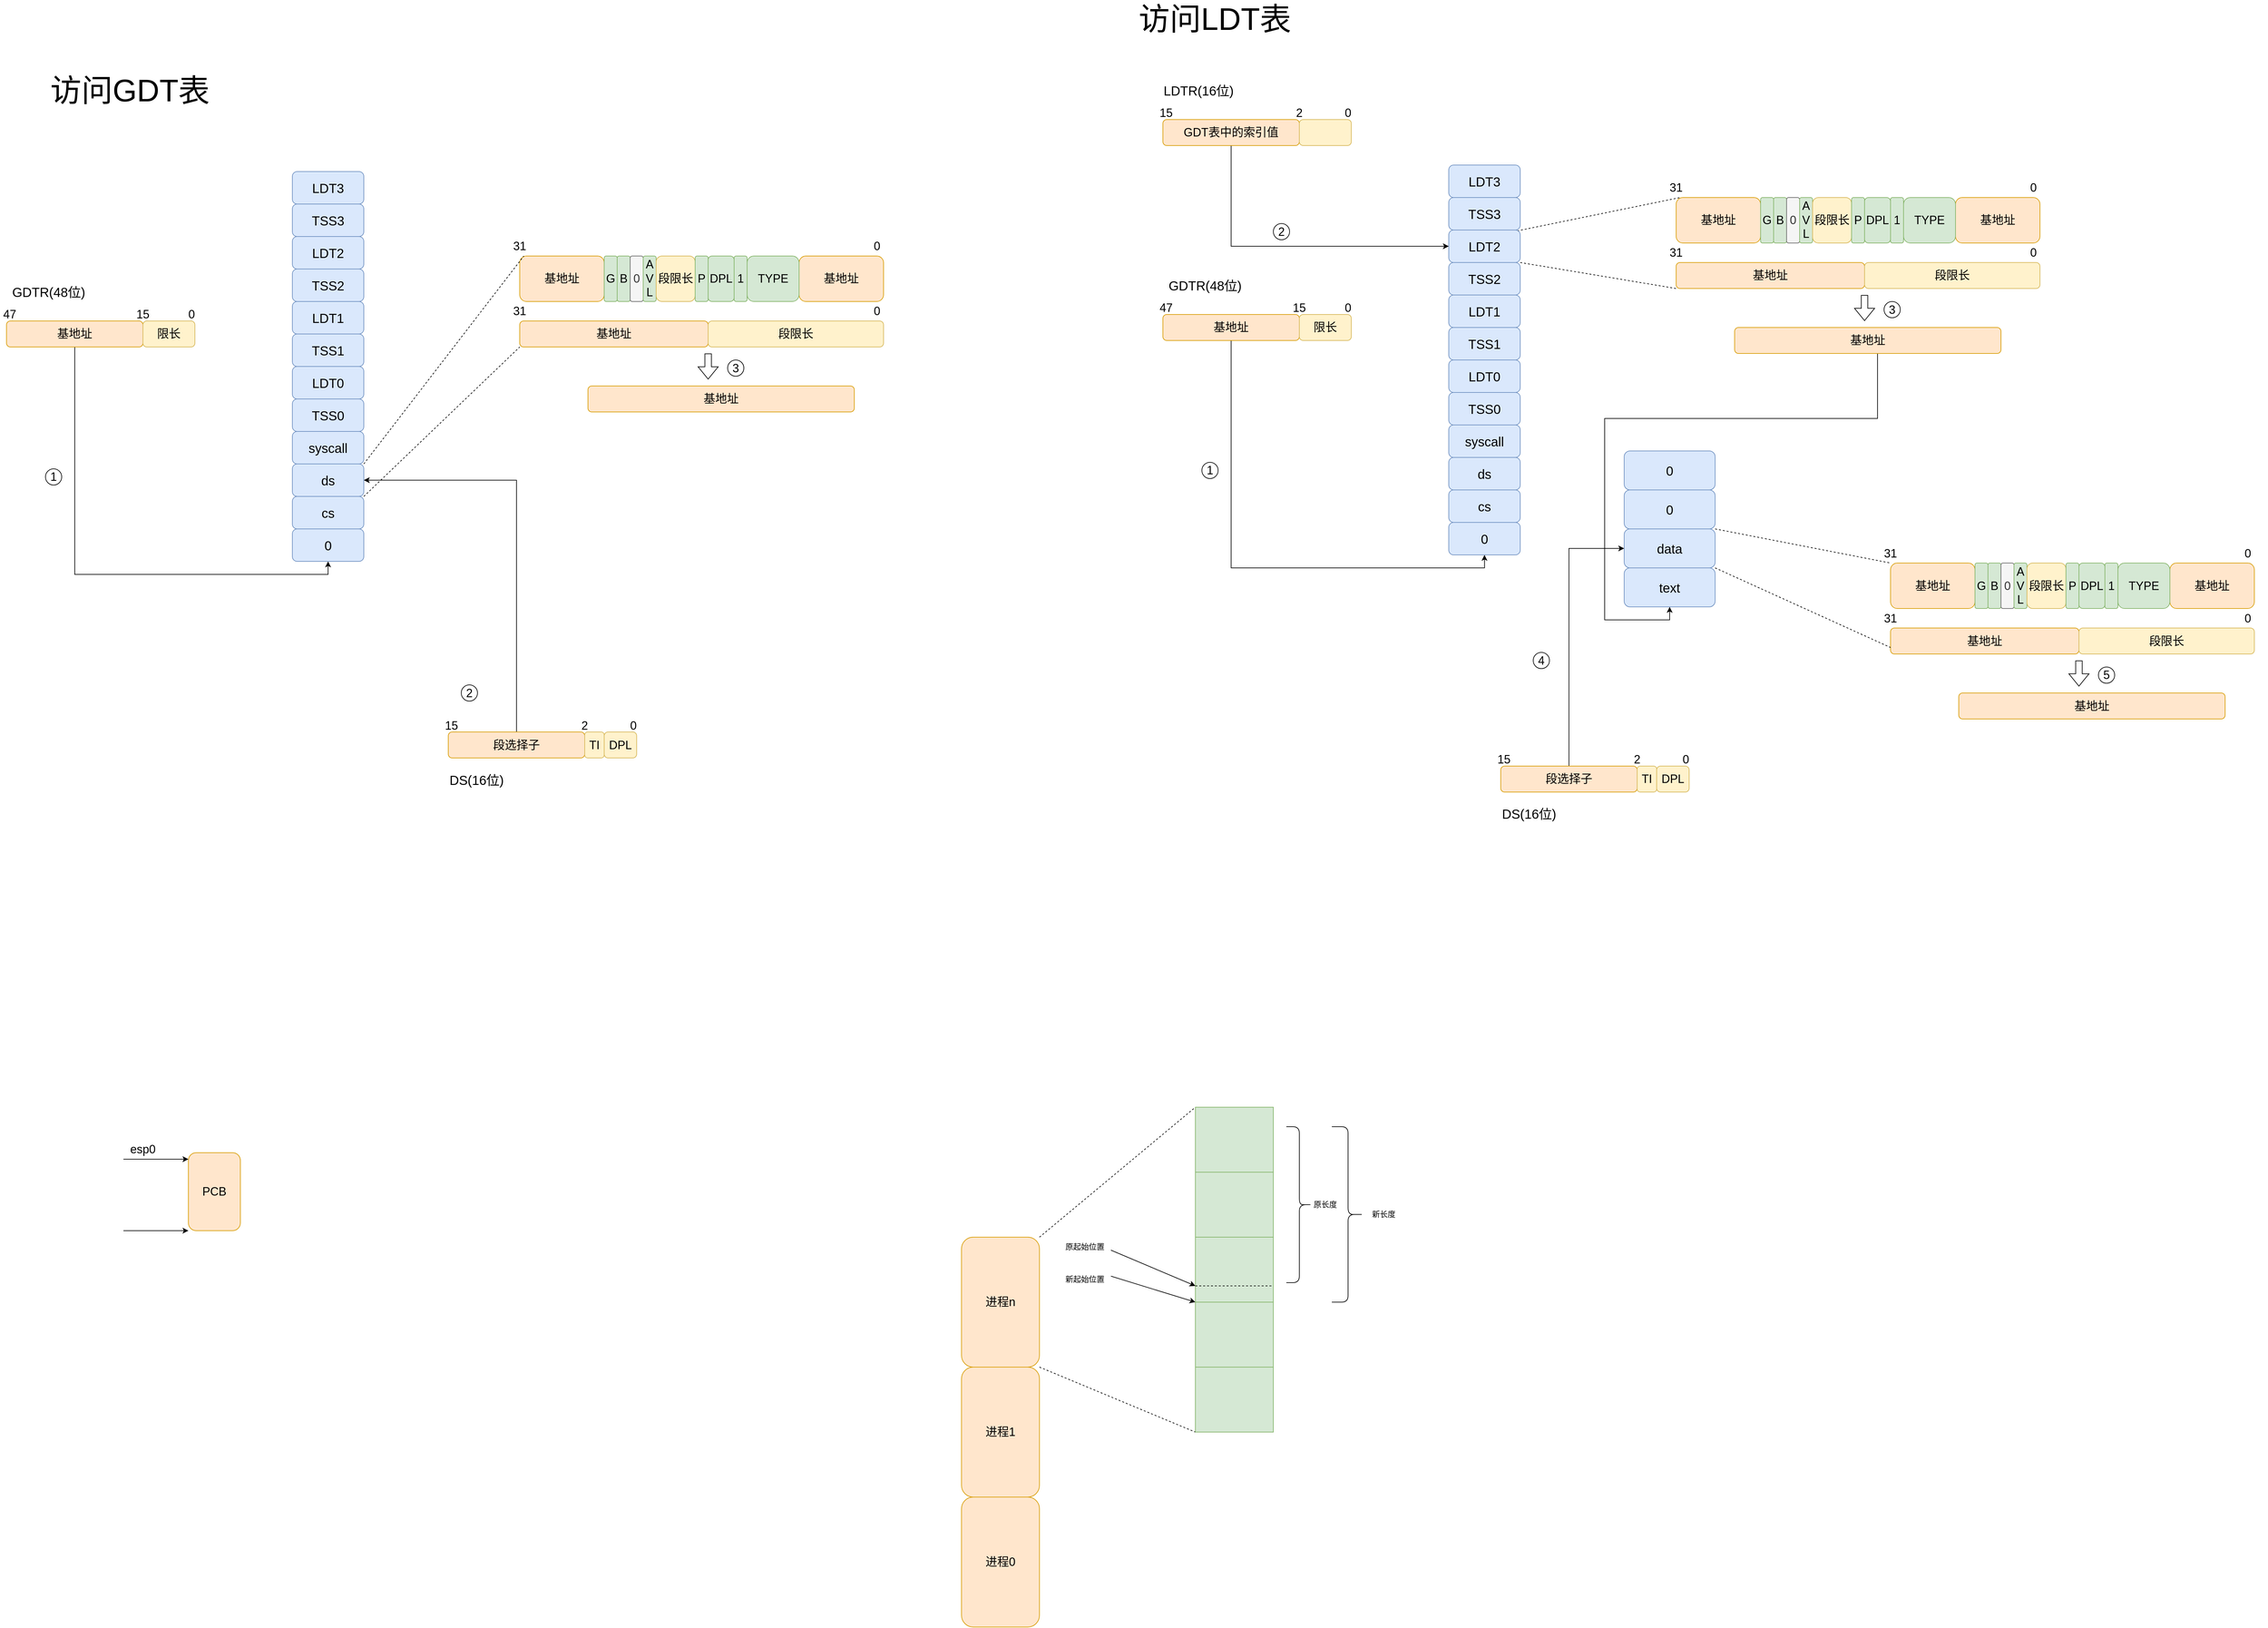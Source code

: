 <mxfile version="20.8.16" type="device"><diagram name="第 1 页" id="tHcovM4jO5tYRY0i3vo-"><mxGraphModel dx="4471" dy="2416" grid="1" gridSize="10" guides="1" tooltips="1" connect="1" arrows="1" fold="1" page="1" pageScale="1" pageWidth="827" pageHeight="1169" math="0" shadow="0"><root><mxCell id="0"/><mxCell id="1" parent="0"/><mxCell id="695t20eowLM4Fb_0-0ul-10" value="LDT1" style="rounded=1;whiteSpace=wrap;html=1;fontSize=20;fillColor=#dae8fc;strokeColor=#6c8ebf;" parent="1" vertex="1"><mxGeometry x="220" y="-70" width="110" height="50" as="geometry"/></mxCell><mxCell id="695t20eowLM4Fb_0-0ul-25" style="edgeStyle=orthogonalEdgeStyle;rounded=0;orthogonalLoop=1;jettySize=auto;html=1;exitX=0.5;exitY=1;exitDx=0;exitDy=0;entryX=0.5;entryY=1;entryDx=0;entryDy=0;fontSize=18;" parent="1" source="695t20eowLM4Fb_0-0ul-11" target="695t20eowLM4Fb_0-0ul-18" edge="1"><mxGeometry relative="1" as="geometry"/></mxCell><mxCell id="695t20eowLM4Fb_0-0ul-11" value="&lt;font style=&quot;font-size: 18px;&quot;&gt;基地址&lt;/font&gt;" style="rounded=1;whiteSpace=wrap;html=1;fillColor=#ffe6cc;strokeColor=#d79b00;" parent="1" vertex="1"><mxGeometry x="-220" y="-40" width="210" height="40" as="geometry"/></mxCell><mxCell id="695t20eowLM4Fb_0-0ul-12" value="TSS1" style="rounded=1;whiteSpace=wrap;html=1;fillColor=#dae8fc;strokeColor=#6c8ebf;fontSize=20;" parent="1" vertex="1"><mxGeometry x="220" y="-20" width="110" height="50" as="geometry"/></mxCell><mxCell id="695t20eowLM4Fb_0-0ul-13" value="LDT0" style="rounded=1;whiteSpace=wrap;html=1;fontSize=20;fillColor=#dae8fc;strokeColor=#6c8ebf;" parent="1" vertex="1"><mxGeometry x="220" y="30" width="110" height="50" as="geometry"/></mxCell><mxCell id="695t20eowLM4Fb_0-0ul-14" value="TSS0" style="rounded=1;whiteSpace=wrap;html=1;fillColor=#dae8fc;strokeColor=#6c8ebf;fontSize=20;" parent="1" vertex="1"><mxGeometry x="220" y="80" width="110" height="50" as="geometry"/></mxCell><mxCell id="695t20eowLM4Fb_0-0ul-15" value="syscall" style="rounded=1;whiteSpace=wrap;html=1;fontSize=20;fillColor=#dae8fc;strokeColor=#6c8ebf;" parent="1" vertex="1"><mxGeometry x="220" y="130" width="110" height="50" as="geometry"/></mxCell><mxCell id="695t20eowLM4Fb_0-0ul-16" value="ds" style="rounded=1;whiteSpace=wrap;html=1;fillColor=#dae8fc;strokeColor=#6c8ebf;fontSize=20;" parent="1" vertex="1"><mxGeometry x="220" y="180" width="110" height="50" as="geometry"/></mxCell><mxCell id="695t20eowLM4Fb_0-0ul-17" value="cs" style="rounded=1;whiteSpace=wrap;html=1;fontSize=20;fillColor=#dae8fc;strokeColor=#6c8ebf;" parent="1" vertex="1"><mxGeometry x="220" y="230" width="110" height="50" as="geometry"/></mxCell><mxCell id="695t20eowLM4Fb_0-0ul-18" value="0" style="rounded=1;whiteSpace=wrap;html=1;fillColor=#dae8fc;strokeColor=#6c8ebf;fontSize=20;" parent="1" vertex="1"><mxGeometry x="220" y="280" width="110" height="50" as="geometry"/></mxCell><mxCell id="695t20eowLM4Fb_0-0ul-19" value="&lt;font style=&quot;font-size: 18px;&quot;&gt;限长&lt;/font&gt;" style="rounded=1;whiteSpace=wrap;html=1;fillColor=#fff2cc;strokeColor=#d6b656;" parent="1" vertex="1"><mxGeometry x="-10" y="-40" width="80" height="40" as="geometry"/></mxCell><mxCell id="695t20eowLM4Fb_0-0ul-20" value="GDTR(48位)" style="text;strokeColor=none;align=center;fillColor=none;html=1;verticalAlign=middle;whiteSpace=wrap;rounded=0;fontSize=20;" parent="1" vertex="1"><mxGeometry x="-220" y="-100" width="130" height="30" as="geometry"/></mxCell><mxCell id="695t20eowLM4Fb_0-0ul-21" value="0" style="text;strokeColor=none;align=center;fillColor=none;html=1;verticalAlign=middle;whiteSpace=wrap;rounded=0;fontSize=18;" parent="1" vertex="1"><mxGeometry x="50" y="-60" width="30" height="20" as="geometry"/></mxCell><mxCell id="695t20eowLM4Fb_0-0ul-22" value="15" style="text;strokeColor=none;align=center;fillColor=none;html=1;verticalAlign=middle;whiteSpace=wrap;rounded=0;fontSize=18;" parent="1" vertex="1"><mxGeometry x="-25" y="-60" width="30" height="20" as="geometry"/></mxCell><mxCell id="695t20eowLM4Fb_0-0ul-23" value="47" style="text;strokeColor=none;align=center;fillColor=none;html=1;verticalAlign=middle;whiteSpace=wrap;rounded=0;fontSize=18;" parent="1" vertex="1"><mxGeometry x="-230" y="-60" width="30" height="20" as="geometry"/></mxCell><mxCell id="695t20eowLM4Fb_0-0ul-26" value="&lt;font style=&quot;font-size: 18px;&quot;&gt;基地址&lt;/font&gt;" style="rounded=1;whiteSpace=wrap;html=1;fillColor=#ffe6cc;strokeColor=#d79b00;" parent="1" vertex="1"><mxGeometry x="570" y="-220" width="130" height="70" as="geometry"/></mxCell><mxCell id="695t20eowLM4Fb_0-0ul-32" value="" style="endArrow=none;dashed=1;html=1;rounded=0;fontSize=18;entryX=0.048;entryY=0;entryDx=0;entryDy=0;entryPerimeter=0;exitX=0.956;exitY=1.027;exitDx=0;exitDy=0;exitPerimeter=0;" parent="1" source="695t20eowLM4Fb_0-0ul-71" target="695t20eowLM4Fb_0-0ul-26" edge="1"><mxGeometry width="50" height="50" relative="1" as="geometry"><mxPoint x="330" y="-70" as="sourcePoint"/><mxPoint x="567.5" y="-110" as="targetPoint"/></mxGeometry></mxCell><mxCell id="695t20eowLM4Fb_0-0ul-33" value="" style="endArrow=none;dashed=1;html=1;rounded=0;fontSize=18;entryX=0;entryY=1;entryDx=0;entryDy=0;exitX=1;exitY=0;exitDx=0;exitDy=0;" parent="1" source="695t20eowLM4Fb_0-0ul-60" target="695t20eowLM4Fb_0-0ul-34" edge="1"><mxGeometry width="50" height="50" relative="1" as="geometry"><mxPoint x="330" y="-25" as="sourcePoint"/><mxPoint x="570" y="-70" as="targetPoint"/></mxGeometry></mxCell><mxCell id="695t20eowLM4Fb_0-0ul-34" value="&lt;font style=&quot;font-size: 18px;&quot;&gt;基地址&lt;/font&gt;" style="rounded=1;whiteSpace=wrap;html=1;fillColor=#ffe6cc;strokeColor=#d79b00;" parent="1" vertex="1"><mxGeometry x="570" y="-120" width="290" height="40" as="geometry"/></mxCell><mxCell id="695t20eowLM4Fb_0-0ul-35" value="&lt;font style=&quot;font-size: 18px;&quot;&gt;段限长&lt;/font&gt;" style="rounded=1;whiteSpace=wrap;html=1;fillColor=#fff2cc;strokeColor=#d6b656;" parent="1" vertex="1"><mxGeometry x="860" y="-120" width="270" height="40" as="geometry"/></mxCell><mxCell id="695t20eowLM4Fb_0-0ul-36" value="&lt;font style=&quot;font-size: 18px;&quot;&gt;基地址&lt;/font&gt;" style="rounded=1;whiteSpace=wrap;html=1;fillColor=#ffe6cc;strokeColor=#d79b00;" parent="1" vertex="1"><mxGeometry x="1000" y="-220" width="130" height="70" as="geometry"/></mxCell><mxCell id="695t20eowLM4Fb_0-0ul-37" value="&lt;span style=&quot;font-size: 18px;&quot;&gt;G&lt;/span&gt;" style="rounded=1;whiteSpace=wrap;html=1;fillColor=#d5e8d4;strokeColor=#82b366;" parent="1" vertex="1"><mxGeometry x="700" y="-220" width="20" height="70" as="geometry"/></mxCell><mxCell id="695t20eowLM4Fb_0-0ul-38" value="&lt;span style=&quot;font-size: 18px;&quot;&gt;B&lt;/span&gt;" style="rounded=1;whiteSpace=wrap;html=1;fillColor=#d5e8d4;strokeColor=#82b366;" parent="1" vertex="1"><mxGeometry x="720" y="-220" width="20" height="70" as="geometry"/></mxCell><mxCell id="695t20eowLM4Fb_0-0ul-39" value="&lt;span style=&quot;font-size: 18px;&quot;&gt;0&lt;/span&gt;" style="rounded=1;whiteSpace=wrap;html=1;fillColor=#f5f5f5;strokeColor=#666666;fontColor=#333333;" parent="1" vertex="1"><mxGeometry x="740" y="-220" width="20" height="70" as="geometry"/></mxCell><mxCell id="695t20eowLM4Fb_0-0ul-40" value="&lt;span style=&quot;font-size: 18px;&quot;&gt;A&lt;br&gt;V&lt;br&gt;L&lt;/span&gt;" style="rounded=1;whiteSpace=wrap;html=1;fillColor=#d5e8d4;strokeColor=#82b366;" parent="1" vertex="1"><mxGeometry x="760" y="-220" width="20" height="70" as="geometry"/></mxCell><mxCell id="695t20eowLM4Fb_0-0ul-41" value="&lt;span style=&quot;font-size: 18px;&quot;&gt;段限长&lt;/span&gt;" style="rounded=1;whiteSpace=wrap;html=1;fillColor=#fff2cc;strokeColor=#d6b656;" parent="1" vertex="1"><mxGeometry x="780" y="-220" width="60" height="70" as="geometry"/></mxCell><mxCell id="695t20eowLM4Fb_0-0ul-42" value="&lt;span style=&quot;font-size: 18px;&quot;&gt;P&lt;/span&gt;" style="rounded=1;whiteSpace=wrap;html=1;fillColor=#d5e8d4;strokeColor=#82b366;" parent="1" vertex="1"><mxGeometry x="840" y="-220" width="20" height="70" as="geometry"/></mxCell><mxCell id="695t20eowLM4Fb_0-0ul-44" value="&lt;span style=&quot;font-size: 18px;&quot;&gt;DPL&lt;/span&gt;" style="rounded=1;whiteSpace=wrap;html=1;fillColor=#d5e8d4;strokeColor=#82b366;" parent="1" vertex="1"><mxGeometry x="860" y="-220" width="40" height="70" as="geometry"/></mxCell><mxCell id="695t20eowLM4Fb_0-0ul-46" value="&lt;span style=&quot;font-size: 18px;&quot;&gt;1&lt;/span&gt;" style="rounded=1;whiteSpace=wrap;html=1;fillColor=#d5e8d4;strokeColor=#82b366;" parent="1" vertex="1"><mxGeometry x="900" y="-220" width="20" height="70" as="geometry"/></mxCell><mxCell id="695t20eowLM4Fb_0-0ul-47" value="&lt;span style=&quot;font-size: 18px;&quot;&gt;TYPE&lt;/span&gt;" style="rounded=1;whiteSpace=wrap;html=1;fillColor=#d5e8d4;strokeColor=#82b366;" parent="1" vertex="1"><mxGeometry x="920" y="-220" width="80" height="70" as="geometry"/></mxCell><mxCell id="695t20eowLM4Fb_0-0ul-48" value="0" style="text;strokeColor=none;align=center;fillColor=none;html=1;verticalAlign=middle;whiteSpace=wrap;rounded=0;fontSize=18;" parent="1" vertex="1"><mxGeometry x="1090" y="-250" width="60" height="30" as="geometry"/></mxCell><mxCell id="695t20eowLM4Fb_0-0ul-49" value="31" style="text;strokeColor=none;align=center;fillColor=none;html=1;verticalAlign=middle;whiteSpace=wrap;rounded=0;fontSize=18;" parent="1" vertex="1"><mxGeometry x="540" y="-250" width="60" height="30" as="geometry"/></mxCell><mxCell id="695t20eowLM4Fb_0-0ul-50" value="0" style="text;strokeColor=none;align=center;fillColor=none;html=1;verticalAlign=middle;whiteSpace=wrap;rounded=0;fontSize=18;" parent="1" vertex="1"><mxGeometry x="1090" y="-150" width="60" height="30" as="geometry"/></mxCell><mxCell id="695t20eowLM4Fb_0-0ul-51" value="31" style="text;strokeColor=none;align=center;fillColor=none;html=1;verticalAlign=middle;whiteSpace=wrap;rounded=0;fontSize=18;" parent="1" vertex="1"><mxGeometry x="540" y="-150" width="60" height="30" as="geometry"/></mxCell><mxCell id="695t20eowLM4Fb_0-0ul-52" value="" style="shape=flexArrow;endArrow=classic;html=1;rounded=0;fontSize=18;" parent="1" edge="1"><mxGeometry width="50" height="50" relative="1" as="geometry"><mxPoint x="860" y="-70" as="sourcePoint"/><mxPoint x="860" y="-30" as="targetPoint"/></mxGeometry></mxCell><mxCell id="695t20eowLM4Fb_0-0ul-58" style="edgeStyle=orthogonalEdgeStyle;rounded=0;orthogonalLoop=1;jettySize=auto;html=1;exitX=0.5;exitY=1;exitDx=0;exitDy=0;entryX=0.5;entryY=1;entryDx=0;entryDy=0;fontSize=18;" parent="1" source="695t20eowLM4Fb_0-0ul-53" target="695t20eowLM4Fb_0-0ul-57" edge="1"><mxGeometry relative="1" as="geometry"><Array as="points"><mxPoint x="880" y="120"/><mxPoint x="460" y="120"/><mxPoint x="460" y="430"/><mxPoint x="560" y="430"/></Array></mxGeometry></mxCell><mxCell id="695t20eowLM4Fb_0-0ul-53" value="&lt;font style=&quot;font-size: 18px;&quot;&gt;基地址&lt;/font&gt;" style="rounded=1;whiteSpace=wrap;html=1;fillColor=#ffe6cc;strokeColor=#d79b00;" parent="1" vertex="1"><mxGeometry x="660" y="-20" width="410" height="40" as="geometry"/></mxCell><mxCell id="695t20eowLM4Fb_0-0ul-54" value="0" style="rounded=1;whiteSpace=wrap;html=1;fontSize=20;fillColor=#dae8fc;strokeColor=#6c8ebf;" parent="1" vertex="1"><mxGeometry x="490" y="170" width="140" height="60" as="geometry"/></mxCell><mxCell id="695t20eowLM4Fb_0-0ul-55" value="0" style="rounded=1;whiteSpace=wrap;html=1;fontSize=20;fillColor=#dae8fc;strokeColor=#6c8ebf;" parent="1" vertex="1"><mxGeometry x="490" y="230" width="140" height="60" as="geometry"/></mxCell><mxCell id="695t20eowLM4Fb_0-0ul-56" value="data" style="rounded=1;whiteSpace=wrap;html=1;fontSize=20;fillColor=#dae8fc;strokeColor=#6c8ebf;" parent="1" vertex="1"><mxGeometry x="490" y="290" width="140" height="60" as="geometry"/></mxCell><mxCell id="695t20eowLM4Fb_0-0ul-57" value="text" style="rounded=1;whiteSpace=wrap;html=1;fontSize=20;fillColor=#dae8fc;strokeColor=#6c8ebf;" parent="1" vertex="1"><mxGeometry x="490" y="350" width="140" height="60" as="geometry"/></mxCell><mxCell id="695t20eowLM4Fb_0-0ul-59" value="LDT2" style="rounded=1;whiteSpace=wrap;html=1;fontSize=20;fillColor=#dae8fc;strokeColor=#6c8ebf;" parent="1" vertex="1"><mxGeometry x="220" y="-170" width="110" height="50" as="geometry"/></mxCell><mxCell id="695t20eowLM4Fb_0-0ul-60" value="TSS2" style="rounded=1;whiteSpace=wrap;html=1;fillColor=#dae8fc;strokeColor=#6c8ebf;fontSize=20;" parent="1" vertex="1"><mxGeometry x="220" y="-120" width="110" height="50" as="geometry"/></mxCell><mxCell id="695t20eowLM4Fb_0-0ul-61" value="LDTR(16位)" style="text;strokeColor=none;align=center;fillColor=none;html=1;verticalAlign=middle;whiteSpace=wrap;rounded=0;fontSize=20;" parent="1" vertex="1"><mxGeometry x="-230" y="-400" width="130" height="30" as="geometry"/></mxCell><mxCell id="695t20eowLM4Fb_0-0ul-69" style="edgeStyle=orthogonalEdgeStyle;rounded=0;orthogonalLoop=1;jettySize=auto;html=1;exitX=0.5;exitY=1;exitDx=0;exitDy=0;entryX=0;entryY=0.5;entryDx=0;entryDy=0;fontSize=18;" parent="1" source="695t20eowLM4Fb_0-0ul-62" target="695t20eowLM4Fb_0-0ul-59" edge="1"><mxGeometry relative="1" as="geometry"/></mxCell><mxCell id="695t20eowLM4Fb_0-0ul-62" value="&lt;font style=&quot;font-size: 18px;&quot;&gt;GDT表中的索引值&lt;/font&gt;" style="rounded=1;whiteSpace=wrap;html=1;fillColor=#ffe6cc;strokeColor=#d79b00;" parent="1" vertex="1"><mxGeometry x="-220" y="-340" width="210" height="40" as="geometry"/></mxCell><mxCell id="695t20eowLM4Fb_0-0ul-63" value="" style="rounded=1;whiteSpace=wrap;html=1;fillColor=#fff2cc;strokeColor=#d6b656;" parent="1" vertex="1"><mxGeometry x="-10" y="-340" width="80" height="40" as="geometry"/></mxCell><mxCell id="695t20eowLM4Fb_0-0ul-64" value="0" style="text;strokeColor=none;align=center;fillColor=none;html=1;verticalAlign=middle;whiteSpace=wrap;rounded=0;fontSize=18;" parent="1" vertex="1"><mxGeometry x="50" y="-360" width="30" height="20" as="geometry"/></mxCell><mxCell id="695t20eowLM4Fb_0-0ul-65" value="2" style="text;strokeColor=none;align=center;fillColor=none;html=1;verticalAlign=middle;whiteSpace=wrap;rounded=0;fontSize=18;" parent="1" vertex="1"><mxGeometry x="-25" y="-360" width="30" height="20" as="geometry"/></mxCell><mxCell id="695t20eowLM4Fb_0-0ul-66" value="15" style="text;strokeColor=none;align=center;fillColor=none;html=1;verticalAlign=middle;whiteSpace=wrap;rounded=0;fontSize=18;" parent="1" vertex="1"><mxGeometry x="-230" y="-360" width="30" height="20" as="geometry"/></mxCell><mxCell id="695t20eowLM4Fb_0-0ul-67" value="1" style="ellipse;whiteSpace=wrap;html=1;aspect=fixed;fontSize=18;" parent="1" vertex="1"><mxGeometry x="-160" y="187.5" width="25" height="25" as="geometry"/></mxCell><mxCell id="695t20eowLM4Fb_0-0ul-70" value="LDT3" style="rounded=1;whiteSpace=wrap;html=1;fontSize=20;fillColor=#dae8fc;strokeColor=#6c8ebf;" parent="1" vertex="1"><mxGeometry x="220" y="-270" width="110" height="50" as="geometry"/></mxCell><mxCell id="695t20eowLM4Fb_0-0ul-71" value="TSS3" style="rounded=1;whiteSpace=wrap;html=1;fillColor=#dae8fc;strokeColor=#6c8ebf;fontSize=20;" parent="1" vertex="1"><mxGeometry x="220" y="-220" width="110" height="50" as="geometry"/></mxCell><mxCell id="695t20eowLM4Fb_0-0ul-73" value="2" style="ellipse;whiteSpace=wrap;html=1;aspect=fixed;fontSize=18;" parent="1" vertex="1"><mxGeometry x="-50" y="-180" width="25" height="25" as="geometry"/></mxCell><mxCell id="695t20eowLM4Fb_0-0ul-74" value="3" style="ellipse;whiteSpace=wrap;html=1;aspect=fixed;fontSize=18;" parent="1" vertex="1"><mxGeometry x="890" y="-60" width="25" height="25" as="geometry"/></mxCell><mxCell id="695t20eowLM4Fb_0-0ul-82" style="edgeStyle=orthogonalEdgeStyle;rounded=0;orthogonalLoop=1;jettySize=auto;html=1;exitX=0.5;exitY=0;exitDx=0;exitDy=0;entryX=0;entryY=0.5;entryDx=0;entryDy=0;fontSize=18;" parent="1" source="695t20eowLM4Fb_0-0ul-75" target="695t20eowLM4Fb_0-0ul-56" edge="1"><mxGeometry relative="1" as="geometry"/></mxCell><mxCell id="695t20eowLM4Fb_0-0ul-75" value="&lt;font style=&quot;font-size: 18px;&quot;&gt;段选择子&lt;/font&gt;" style="rounded=1;whiteSpace=wrap;html=1;fillColor=#ffe6cc;strokeColor=#d79b00;" parent="1" vertex="1"><mxGeometry x="300" y="655" width="210" height="40" as="geometry"/></mxCell><mxCell id="695t20eowLM4Fb_0-0ul-76" value="&lt;font style=&quot;font-size: 18px;&quot;&gt;TI&lt;/font&gt;" style="rounded=1;whiteSpace=wrap;html=1;fillColor=#fff2cc;strokeColor=#d6b656;" parent="1" vertex="1"><mxGeometry x="510" y="655" width="30" height="40" as="geometry"/></mxCell><mxCell id="695t20eowLM4Fb_0-0ul-77" value="0" style="text;strokeColor=none;align=center;fillColor=none;html=1;verticalAlign=middle;whiteSpace=wrap;rounded=0;fontSize=18;" parent="1" vertex="1"><mxGeometry x="570" y="635" width="30" height="20" as="geometry"/></mxCell><mxCell id="695t20eowLM4Fb_0-0ul-78" value="2" style="text;strokeColor=none;align=center;fillColor=none;html=1;verticalAlign=middle;whiteSpace=wrap;rounded=0;fontSize=18;" parent="1" vertex="1"><mxGeometry x="495" y="635" width="30" height="20" as="geometry"/></mxCell><mxCell id="695t20eowLM4Fb_0-0ul-79" value="15" style="text;strokeColor=none;align=center;fillColor=none;html=1;verticalAlign=middle;whiteSpace=wrap;rounded=0;fontSize=18;" parent="1" vertex="1"><mxGeometry x="290" y="635" width="30" height="20" as="geometry"/></mxCell><mxCell id="695t20eowLM4Fb_0-0ul-80" value="&lt;span style=&quot;font-size: 20px;&quot;&gt;DS(16位)&lt;/span&gt;" style="text;whiteSpace=wrap;html=1;fontSize=18;" parent="1" vertex="1"><mxGeometry x="300" y="710" width="140" height="50" as="geometry"/></mxCell><mxCell id="695t20eowLM4Fb_0-0ul-81" value="&lt;font style=&quot;font-size: 18px;&quot;&gt;DPL&lt;/font&gt;" style="rounded=1;whiteSpace=wrap;html=1;fillColor=#fff2cc;strokeColor=#d6b656;" parent="1" vertex="1"><mxGeometry x="540" y="655" width="50" height="40" as="geometry"/></mxCell><mxCell id="695t20eowLM4Fb_0-0ul-83" value="4" style="ellipse;whiteSpace=wrap;html=1;aspect=fixed;fontSize=18;" parent="1" vertex="1"><mxGeometry x="350" y="480" width="25" height="25" as="geometry"/></mxCell><mxCell id="695t20eowLM4Fb_0-0ul-84" value="LDT1" style="rounded=1;whiteSpace=wrap;html=1;fontSize=20;fillColor=#dae8fc;strokeColor=#6c8ebf;" parent="1" vertex="1"><mxGeometry x="-1560" y="-60" width="110" height="50" as="geometry"/></mxCell><mxCell id="695t20eowLM4Fb_0-0ul-85" style="edgeStyle=orthogonalEdgeStyle;rounded=0;orthogonalLoop=1;jettySize=auto;html=1;exitX=0.5;exitY=1;exitDx=0;exitDy=0;entryX=0.5;entryY=1;entryDx=0;entryDy=0;fontSize=18;" parent="1" source="695t20eowLM4Fb_0-0ul-86" target="695t20eowLM4Fb_0-0ul-93" edge="1"><mxGeometry relative="1" as="geometry"/></mxCell><mxCell id="695t20eowLM4Fb_0-0ul-86" value="&lt;font style=&quot;font-size: 18px;&quot;&gt;基地址&lt;/font&gt;" style="rounded=1;whiteSpace=wrap;html=1;fillColor=#ffe6cc;strokeColor=#d79b00;" parent="1" vertex="1"><mxGeometry x="-2000" y="-30" width="210" height="40" as="geometry"/></mxCell><mxCell id="695t20eowLM4Fb_0-0ul-87" value="TSS1" style="rounded=1;whiteSpace=wrap;html=1;fillColor=#dae8fc;strokeColor=#6c8ebf;fontSize=20;" parent="1" vertex="1"><mxGeometry x="-1560" y="-10" width="110" height="50" as="geometry"/></mxCell><mxCell id="695t20eowLM4Fb_0-0ul-88" value="LDT0" style="rounded=1;whiteSpace=wrap;html=1;fontSize=20;fillColor=#dae8fc;strokeColor=#6c8ebf;" parent="1" vertex="1"><mxGeometry x="-1560" y="40" width="110" height="50" as="geometry"/></mxCell><mxCell id="695t20eowLM4Fb_0-0ul-89" value="TSS0" style="rounded=1;whiteSpace=wrap;html=1;fillColor=#dae8fc;strokeColor=#6c8ebf;fontSize=20;" parent="1" vertex="1"><mxGeometry x="-1560" y="90" width="110" height="50" as="geometry"/></mxCell><mxCell id="695t20eowLM4Fb_0-0ul-90" value="syscall" style="rounded=1;whiteSpace=wrap;html=1;fontSize=20;fillColor=#dae8fc;strokeColor=#6c8ebf;" parent="1" vertex="1"><mxGeometry x="-1560" y="140" width="110" height="50" as="geometry"/></mxCell><mxCell id="695t20eowLM4Fb_0-0ul-91" value="ds" style="rounded=1;whiteSpace=wrap;html=1;fillColor=#dae8fc;strokeColor=#6c8ebf;fontSize=20;" parent="1" vertex="1"><mxGeometry x="-1560" y="190" width="110" height="50" as="geometry"/></mxCell><mxCell id="695t20eowLM4Fb_0-0ul-92" value="cs" style="rounded=1;whiteSpace=wrap;html=1;fontSize=20;fillColor=#dae8fc;strokeColor=#6c8ebf;" parent="1" vertex="1"><mxGeometry x="-1560" y="240" width="110" height="50" as="geometry"/></mxCell><mxCell id="695t20eowLM4Fb_0-0ul-93" value="0" style="rounded=1;whiteSpace=wrap;html=1;fillColor=#dae8fc;strokeColor=#6c8ebf;fontSize=20;" parent="1" vertex="1"><mxGeometry x="-1560" y="290" width="110" height="50" as="geometry"/></mxCell><mxCell id="695t20eowLM4Fb_0-0ul-94" value="&lt;font style=&quot;font-size: 18px;&quot;&gt;限长&lt;/font&gt;" style="rounded=1;whiteSpace=wrap;html=1;fillColor=#fff2cc;strokeColor=#d6b656;" parent="1" vertex="1"><mxGeometry x="-1790" y="-30" width="80" height="40" as="geometry"/></mxCell><mxCell id="695t20eowLM4Fb_0-0ul-95" value="GDTR(48位)" style="text;strokeColor=none;align=center;fillColor=none;html=1;verticalAlign=middle;whiteSpace=wrap;rounded=0;fontSize=20;" parent="1" vertex="1"><mxGeometry x="-2000" y="-90" width="130" height="30" as="geometry"/></mxCell><mxCell id="695t20eowLM4Fb_0-0ul-96" value="0" style="text;strokeColor=none;align=center;fillColor=none;html=1;verticalAlign=middle;whiteSpace=wrap;rounded=0;fontSize=18;" parent="1" vertex="1"><mxGeometry x="-1730" y="-50" width="30" height="20" as="geometry"/></mxCell><mxCell id="695t20eowLM4Fb_0-0ul-97" value="15" style="text;strokeColor=none;align=center;fillColor=none;html=1;verticalAlign=middle;whiteSpace=wrap;rounded=0;fontSize=18;" parent="1" vertex="1"><mxGeometry x="-1805" y="-50" width="30" height="20" as="geometry"/></mxCell><mxCell id="695t20eowLM4Fb_0-0ul-98" value="47" style="text;strokeColor=none;align=center;fillColor=none;html=1;verticalAlign=middle;whiteSpace=wrap;rounded=0;fontSize=18;" parent="1" vertex="1"><mxGeometry x="-2010" y="-50" width="30" height="20" as="geometry"/></mxCell><mxCell id="695t20eowLM4Fb_0-0ul-99" value="&lt;font style=&quot;font-size: 18px;&quot;&gt;基地址&lt;/font&gt;" style="rounded=1;whiteSpace=wrap;html=1;fillColor=#ffe6cc;strokeColor=#d79b00;" parent="1" vertex="1"><mxGeometry x="-1210" y="-130" width="130" height="70" as="geometry"/></mxCell><mxCell id="695t20eowLM4Fb_0-0ul-100" value="" style="endArrow=none;dashed=1;html=1;rounded=0;fontSize=18;entryX=0.048;entryY=0;entryDx=0;entryDy=0;entryPerimeter=0;exitX=1;exitY=0;exitDx=0;exitDy=0;" parent="1" source="695t20eowLM4Fb_0-0ul-91" target="695t20eowLM4Fb_0-0ul-99" edge="1"><mxGeometry width="50" height="50" relative="1" as="geometry"><mxPoint x="-1450" y="-60" as="sourcePoint"/><mxPoint x="-1212.5" y="-100" as="targetPoint"/></mxGeometry></mxCell><mxCell id="695t20eowLM4Fb_0-0ul-101" value="" style="endArrow=none;dashed=1;html=1;rounded=0;fontSize=18;entryX=0;entryY=1;entryDx=0;entryDy=0;exitX=1;exitY=0;exitDx=0;exitDy=0;" parent="1" source="695t20eowLM4Fb_0-0ul-92" target="695t20eowLM4Fb_0-0ul-102" edge="1"><mxGeometry width="50" height="50" relative="1" as="geometry"><mxPoint x="-1450" y="-15" as="sourcePoint"/><mxPoint x="-1210" y="-60" as="targetPoint"/></mxGeometry></mxCell><mxCell id="695t20eowLM4Fb_0-0ul-102" value="&lt;font style=&quot;font-size: 18px;&quot;&gt;基地址&lt;/font&gt;" style="rounded=1;whiteSpace=wrap;html=1;fillColor=#ffe6cc;strokeColor=#d79b00;" parent="1" vertex="1"><mxGeometry x="-1210" y="-30" width="290" height="40" as="geometry"/></mxCell><mxCell id="695t20eowLM4Fb_0-0ul-103" value="&lt;font style=&quot;font-size: 18px;&quot;&gt;段限长&lt;/font&gt;" style="rounded=1;whiteSpace=wrap;html=1;fillColor=#fff2cc;strokeColor=#d6b656;" parent="1" vertex="1"><mxGeometry x="-920" y="-30" width="270" height="40" as="geometry"/></mxCell><mxCell id="695t20eowLM4Fb_0-0ul-104" value="&lt;font style=&quot;font-size: 18px;&quot;&gt;基地址&lt;/font&gt;" style="rounded=1;whiteSpace=wrap;html=1;fillColor=#ffe6cc;strokeColor=#d79b00;" parent="1" vertex="1"><mxGeometry x="-780" y="-130" width="130" height="70" as="geometry"/></mxCell><mxCell id="695t20eowLM4Fb_0-0ul-105" value="&lt;span style=&quot;font-size: 18px;&quot;&gt;G&lt;/span&gt;" style="rounded=1;whiteSpace=wrap;html=1;fillColor=#d5e8d4;strokeColor=#82b366;" parent="1" vertex="1"><mxGeometry x="-1080" y="-130" width="20" height="70" as="geometry"/></mxCell><mxCell id="695t20eowLM4Fb_0-0ul-106" value="&lt;span style=&quot;font-size: 18px;&quot;&gt;B&lt;/span&gt;" style="rounded=1;whiteSpace=wrap;html=1;fillColor=#d5e8d4;strokeColor=#82b366;" parent="1" vertex="1"><mxGeometry x="-1060" y="-130" width="20" height="70" as="geometry"/></mxCell><mxCell id="695t20eowLM4Fb_0-0ul-107" value="&lt;span style=&quot;font-size: 18px;&quot;&gt;0&lt;/span&gt;" style="rounded=1;whiteSpace=wrap;html=1;fillColor=#f5f5f5;strokeColor=#666666;fontColor=#333333;" parent="1" vertex="1"><mxGeometry x="-1040" y="-130" width="20" height="70" as="geometry"/></mxCell><mxCell id="695t20eowLM4Fb_0-0ul-108" value="&lt;span style=&quot;font-size: 18px;&quot;&gt;A&lt;br&gt;V&lt;br&gt;L&lt;/span&gt;" style="rounded=1;whiteSpace=wrap;html=1;fillColor=#d5e8d4;strokeColor=#82b366;" parent="1" vertex="1"><mxGeometry x="-1020" y="-130" width="20" height="70" as="geometry"/></mxCell><mxCell id="695t20eowLM4Fb_0-0ul-109" value="&lt;span style=&quot;font-size: 18px;&quot;&gt;段限长&lt;/span&gt;" style="rounded=1;whiteSpace=wrap;html=1;fillColor=#fff2cc;strokeColor=#d6b656;" parent="1" vertex="1"><mxGeometry x="-1000" y="-130" width="60" height="70" as="geometry"/></mxCell><mxCell id="695t20eowLM4Fb_0-0ul-110" value="&lt;span style=&quot;font-size: 18px;&quot;&gt;P&lt;/span&gt;" style="rounded=1;whiteSpace=wrap;html=1;fillColor=#d5e8d4;strokeColor=#82b366;" parent="1" vertex="1"><mxGeometry x="-940" y="-130" width="20" height="70" as="geometry"/></mxCell><mxCell id="695t20eowLM4Fb_0-0ul-111" value="&lt;span style=&quot;font-size: 18px;&quot;&gt;DPL&lt;/span&gt;" style="rounded=1;whiteSpace=wrap;html=1;fillColor=#d5e8d4;strokeColor=#82b366;" parent="1" vertex="1"><mxGeometry x="-920" y="-130" width="40" height="70" as="geometry"/></mxCell><mxCell id="695t20eowLM4Fb_0-0ul-112" value="&lt;span style=&quot;font-size: 18px;&quot;&gt;1&lt;/span&gt;" style="rounded=1;whiteSpace=wrap;html=1;fillColor=#d5e8d4;strokeColor=#82b366;" parent="1" vertex="1"><mxGeometry x="-880" y="-130" width="20" height="70" as="geometry"/></mxCell><mxCell id="695t20eowLM4Fb_0-0ul-113" value="&lt;span style=&quot;font-size: 18px;&quot;&gt;TYPE&lt;/span&gt;" style="rounded=1;whiteSpace=wrap;html=1;fillColor=#d5e8d4;strokeColor=#82b366;" parent="1" vertex="1"><mxGeometry x="-860" y="-130" width="80" height="70" as="geometry"/></mxCell><mxCell id="695t20eowLM4Fb_0-0ul-114" value="0" style="text;strokeColor=none;align=center;fillColor=none;html=1;verticalAlign=middle;whiteSpace=wrap;rounded=0;fontSize=18;" parent="1" vertex="1"><mxGeometry x="-690" y="-160" width="60" height="30" as="geometry"/></mxCell><mxCell id="695t20eowLM4Fb_0-0ul-115" value="31" style="text;strokeColor=none;align=center;fillColor=none;html=1;verticalAlign=middle;whiteSpace=wrap;rounded=0;fontSize=18;" parent="1" vertex="1"><mxGeometry x="-1240" y="-160" width="60" height="30" as="geometry"/></mxCell><mxCell id="695t20eowLM4Fb_0-0ul-116" value="0" style="text;strokeColor=none;align=center;fillColor=none;html=1;verticalAlign=middle;whiteSpace=wrap;rounded=0;fontSize=18;" parent="1" vertex="1"><mxGeometry x="-690" y="-60" width="60" height="30" as="geometry"/></mxCell><mxCell id="695t20eowLM4Fb_0-0ul-117" value="31" style="text;strokeColor=none;align=center;fillColor=none;html=1;verticalAlign=middle;whiteSpace=wrap;rounded=0;fontSize=18;" parent="1" vertex="1"><mxGeometry x="-1240" y="-60" width="60" height="30" as="geometry"/></mxCell><mxCell id="695t20eowLM4Fb_0-0ul-118" value="" style="shape=flexArrow;endArrow=classic;html=1;rounded=0;fontSize=18;" parent="1" edge="1"><mxGeometry width="50" height="50" relative="1" as="geometry"><mxPoint x="-920" y="20" as="sourcePoint"/><mxPoint x="-920" y="60" as="targetPoint"/></mxGeometry></mxCell><mxCell id="695t20eowLM4Fb_0-0ul-120" value="&lt;font style=&quot;font-size: 18px;&quot;&gt;基地址&lt;/font&gt;" style="rounded=1;whiteSpace=wrap;html=1;fillColor=#ffe6cc;strokeColor=#d79b00;" parent="1" vertex="1"><mxGeometry x="-1105" y="70" width="410" height="40" as="geometry"/></mxCell><mxCell id="695t20eowLM4Fb_0-0ul-125" value="LDT2" style="rounded=1;whiteSpace=wrap;html=1;fontSize=20;fillColor=#dae8fc;strokeColor=#6c8ebf;" parent="1" vertex="1"><mxGeometry x="-1560" y="-160" width="110" height="50" as="geometry"/></mxCell><mxCell id="695t20eowLM4Fb_0-0ul-126" value="TSS2" style="rounded=1;whiteSpace=wrap;html=1;fillColor=#dae8fc;strokeColor=#6c8ebf;fontSize=20;" parent="1" vertex="1"><mxGeometry x="-1560" y="-110" width="110" height="50" as="geometry"/></mxCell><mxCell id="695t20eowLM4Fb_0-0ul-134" value="1" style="ellipse;whiteSpace=wrap;html=1;aspect=fixed;fontSize=18;" parent="1" vertex="1"><mxGeometry x="-1940" y="197.5" width="25" height="25" as="geometry"/></mxCell><mxCell id="695t20eowLM4Fb_0-0ul-135" value="LDT3" style="rounded=1;whiteSpace=wrap;html=1;fontSize=20;fillColor=#dae8fc;strokeColor=#6c8ebf;" parent="1" vertex="1"><mxGeometry x="-1560" y="-260" width="110" height="50" as="geometry"/></mxCell><mxCell id="695t20eowLM4Fb_0-0ul-136" value="TSS3" style="rounded=1;whiteSpace=wrap;html=1;fillColor=#dae8fc;strokeColor=#6c8ebf;fontSize=20;" parent="1" vertex="1"><mxGeometry x="-1560" y="-210" width="110" height="50" as="geometry"/></mxCell><mxCell id="695t20eowLM4Fb_0-0ul-138" value="3" style="ellipse;whiteSpace=wrap;html=1;aspect=fixed;fontSize=18;" parent="1" vertex="1"><mxGeometry x="-890" y="30" width="25" height="25" as="geometry"/></mxCell><mxCell id="695t20eowLM4Fb_0-0ul-139" style="edgeStyle=orthogonalEdgeStyle;rounded=0;orthogonalLoop=1;jettySize=auto;html=1;exitX=0.5;exitY=0;exitDx=0;exitDy=0;entryX=1;entryY=0.5;entryDx=0;entryDy=0;fontSize=18;" parent="1" source="695t20eowLM4Fb_0-0ul-140" target="695t20eowLM4Fb_0-0ul-91" edge="1"><mxGeometry relative="1" as="geometry"><mxPoint x="-1290.0" y="330" as="targetPoint"/></mxGeometry></mxCell><mxCell id="695t20eowLM4Fb_0-0ul-140" value="&lt;font style=&quot;font-size: 18px;&quot;&gt;段选择子&lt;/font&gt;" style="rounded=1;whiteSpace=wrap;html=1;fillColor=#ffe6cc;strokeColor=#d79b00;" parent="1" vertex="1"><mxGeometry x="-1320" y="602.5" width="210" height="40" as="geometry"/></mxCell><mxCell id="695t20eowLM4Fb_0-0ul-141" value="&lt;font style=&quot;font-size: 18px;&quot;&gt;TI&lt;/font&gt;" style="rounded=1;whiteSpace=wrap;html=1;fillColor=#fff2cc;strokeColor=#d6b656;" parent="1" vertex="1"><mxGeometry x="-1110" y="602.5" width="30" height="40" as="geometry"/></mxCell><mxCell id="695t20eowLM4Fb_0-0ul-142" value="0" style="text;strokeColor=none;align=center;fillColor=none;html=1;verticalAlign=middle;whiteSpace=wrap;rounded=0;fontSize=18;" parent="1" vertex="1"><mxGeometry x="-1050" y="582.5" width="30" height="20" as="geometry"/></mxCell><mxCell id="695t20eowLM4Fb_0-0ul-143" value="2" style="text;strokeColor=none;align=center;fillColor=none;html=1;verticalAlign=middle;whiteSpace=wrap;rounded=0;fontSize=18;" parent="1" vertex="1"><mxGeometry x="-1125" y="582.5" width="30" height="20" as="geometry"/></mxCell><mxCell id="695t20eowLM4Fb_0-0ul-144" value="15" style="text;strokeColor=none;align=center;fillColor=none;html=1;verticalAlign=middle;whiteSpace=wrap;rounded=0;fontSize=18;" parent="1" vertex="1"><mxGeometry x="-1330" y="582.5" width="30" height="20" as="geometry"/></mxCell><mxCell id="695t20eowLM4Fb_0-0ul-145" value="&lt;span style=&quot;font-size: 20px;&quot;&gt;DS(16位)&lt;/span&gt;" style="text;whiteSpace=wrap;html=1;fontSize=18;" parent="1" vertex="1"><mxGeometry x="-1320" y="657.5" width="140" height="50" as="geometry"/></mxCell><mxCell id="695t20eowLM4Fb_0-0ul-146" value="&lt;font style=&quot;font-size: 18px;&quot;&gt;DPL&lt;/font&gt;" style="rounded=1;whiteSpace=wrap;html=1;fillColor=#fff2cc;strokeColor=#d6b656;" parent="1" vertex="1"><mxGeometry x="-1080" y="602.5" width="50" height="40" as="geometry"/></mxCell><mxCell id="695t20eowLM4Fb_0-0ul-147" value="2" style="ellipse;whiteSpace=wrap;html=1;aspect=fixed;fontSize=18;" parent="1" vertex="1"><mxGeometry x="-1300" y="530" width="25" height="25" as="geometry"/></mxCell><mxCell id="695t20eowLM4Fb_0-0ul-149" value="&lt;font style=&quot;font-size: 18px;&quot;&gt;基地址&lt;/font&gt;" style="rounded=1;whiteSpace=wrap;html=1;fillColor=#ffe6cc;strokeColor=#d79b00;" parent="1" vertex="1"><mxGeometry x="900" y="342.5" width="130" height="70" as="geometry"/></mxCell><mxCell id="695t20eowLM4Fb_0-0ul-150" value="&lt;font style=&quot;font-size: 18px;&quot;&gt;基地址&lt;/font&gt;" style="rounded=1;whiteSpace=wrap;html=1;fillColor=#ffe6cc;strokeColor=#d79b00;" parent="1" vertex="1"><mxGeometry x="900" y="442.5" width="290" height="40" as="geometry"/></mxCell><mxCell id="695t20eowLM4Fb_0-0ul-151" value="&lt;font style=&quot;font-size: 18px;&quot;&gt;段限长&lt;/font&gt;" style="rounded=1;whiteSpace=wrap;html=1;fillColor=#fff2cc;strokeColor=#d6b656;" parent="1" vertex="1"><mxGeometry x="1190" y="442.5" width="270" height="40" as="geometry"/></mxCell><mxCell id="695t20eowLM4Fb_0-0ul-152" value="&lt;font style=&quot;font-size: 18px;&quot;&gt;基地址&lt;/font&gt;" style="rounded=1;whiteSpace=wrap;html=1;fillColor=#ffe6cc;strokeColor=#d79b00;" parent="1" vertex="1"><mxGeometry x="1330" y="342.5" width="130" height="70" as="geometry"/></mxCell><mxCell id="695t20eowLM4Fb_0-0ul-153" value="&lt;span style=&quot;font-size: 18px;&quot;&gt;G&lt;/span&gt;" style="rounded=1;whiteSpace=wrap;html=1;fillColor=#d5e8d4;strokeColor=#82b366;" parent="1" vertex="1"><mxGeometry x="1030" y="342.5" width="20" height="70" as="geometry"/></mxCell><mxCell id="695t20eowLM4Fb_0-0ul-154" value="&lt;span style=&quot;font-size: 18px;&quot;&gt;B&lt;/span&gt;" style="rounded=1;whiteSpace=wrap;html=1;fillColor=#d5e8d4;strokeColor=#82b366;" parent="1" vertex="1"><mxGeometry x="1050" y="342.5" width="20" height="70" as="geometry"/></mxCell><mxCell id="695t20eowLM4Fb_0-0ul-155" value="&lt;span style=&quot;font-size: 18px;&quot;&gt;0&lt;/span&gt;" style="rounded=1;whiteSpace=wrap;html=1;fillColor=#f5f5f5;strokeColor=#666666;fontColor=#333333;" parent="1" vertex="1"><mxGeometry x="1070" y="342.5" width="20" height="70" as="geometry"/></mxCell><mxCell id="695t20eowLM4Fb_0-0ul-156" value="&lt;span style=&quot;font-size: 18px;&quot;&gt;A&lt;br&gt;V&lt;br&gt;L&lt;/span&gt;" style="rounded=1;whiteSpace=wrap;html=1;fillColor=#d5e8d4;strokeColor=#82b366;" parent="1" vertex="1"><mxGeometry x="1090" y="342.5" width="20" height="70" as="geometry"/></mxCell><mxCell id="695t20eowLM4Fb_0-0ul-157" value="&lt;span style=&quot;font-size: 18px;&quot;&gt;段限长&lt;/span&gt;" style="rounded=1;whiteSpace=wrap;html=1;fillColor=#fff2cc;strokeColor=#d6b656;" parent="1" vertex="1"><mxGeometry x="1110" y="342.5" width="60" height="70" as="geometry"/></mxCell><mxCell id="695t20eowLM4Fb_0-0ul-158" value="&lt;span style=&quot;font-size: 18px;&quot;&gt;P&lt;/span&gt;" style="rounded=1;whiteSpace=wrap;html=1;fillColor=#d5e8d4;strokeColor=#82b366;" parent="1" vertex="1"><mxGeometry x="1170" y="342.5" width="20" height="70" as="geometry"/></mxCell><mxCell id="695t20eowLM4Fb_0-0ul-159" value="&lt;span style=&quot;font-size: 18px;&quot;&gt;DPL&lt;/span&gt;" style="rounded=1;whiteSpace=wrap;html=1;fillColor=#d5e8d4;strokeColor=#82b366;" parent="1" vertex="1"><mxGeometry x="1190" y="342.5" width="40" height="70" as="geometry"/></mxCell><mxCell id="695t20eowLM4Fb_0-0ul-160" value="&lt;span style=&quot;font-size: 18px;&quot;&gt;1&lt;/span&gt;" style="rounded=1;whiteSpace=wrap;html=1;fillColor=#d5e8d4;strokeColor=#82b366;" parent="1" vertex="1"><mxGeometry x="1230" y="342.5" width="20" height="70" as="geometry"/></mxCell><mxCell id="695t20eowLM4Fb_0-0ul-161" value="&lt;span style=&quot;font-size: 18px;&quot;&gt;TYPE&lt;/span&gt;" style="rounded=1;whiteSpace=wrap;html=1;fillColor=#d5e8d4;strokeColor=#82b366;" parent="1" vertex="1"><mxGeometry x="1250" y="342.5" width="80" height="70" as="geometry"/></mxCell><mxCell id="695t20eowLM4Fb_0-0ul-162" value="0" style="text;strokeColor=none;align=center;fillColor=none;html=1;verticalAlign=middle;whiteSpace=wrap;rounded=0;fontSize=18;" parent="1" vertex="1"><mxGeometry x="1420" y="312.5" width="60" height="30" as="geometry"/></mxCell><mxCell id="695t20eowLM4Fb_0-0ul-163" value="31" style="text;strokeColor=none;align=center;fillColor=none;html=1;verticalAlign=middle;whiteSpace=wrap;rounded=0;fontSize=18;" parent="1" vertex="1"><mxGeometry x="870" y="312.5" width="60" height="30" as="geometry"/></mxCell><mxCell id="695t20eowLM4Fb_0-0ul-164" value="0" style="text;strokeColor=none;align=center;fillColor=none;html=1;verticalAlign=middle;whiteSpace=wrap;rounded=0;fontSize=18;" parent="1" vertex="1"><mxGeometry x="1420" y="412.5" width="60" height="30" as="geometry"/></mxCell><mxCell id="695t20eowLM4Fb_0-0ul-165" value="31" style="text;strokeColor=none;align=center;fillColor=none;html=1;verticalAlign=middle;whiteSpace=wrap;rounded=0;fontSize=18;" parent="1" vertex="1"><mxGeometry x="870" y="412.5" width="60" height="30" as="geometry"/></mxCell><mxCell id="695t20eowLM4Fb_0-0ul-166" value="" style="shape=flexArrow;endArrow=classic;html=1;rounded=0;fontSize=18;" parent="1" edge="1"><mxGeometry width="50" height="50" relative="1" as="geometry"><mxPoint x="1190" y="492.5" as="sourcePoint"/><mxPoint x="1190" y="532.5" as="targetPoint"/></mxGeometry></mxCell><mxCell id="695t20eowLM4Fb_0-0ul-167" value="&lt;font style=&quot;font-size: 18px;&quot;&gt;基地址&lt;/font&gt;" style="rounded=1;whiteSpace=wrap;html=1;fillColor=#ffe6cc;strokeColor=#d79b00;" parent="1" vertex="1"><mxGeometry x="1005" y="542.5" width="410" height="40" as="geometry"/></mxCell><mxCell id="695t20eowLM4Fb_0-0ul-168" value="5" style="ellipse;whiteSpace=wrap;html=1;aspect=fixed;fontSize=18;" parent="1" vertex="1"><mxGeometry x="1220" y="502.5" width="25" height="25" as="geometry"/></mxCell><mxCell id="695t20eowLM4Fb_0-0ul-169" value="" style="endArrow=none;dashed=1;html=1;rounded=0;fontSize=18;entryX=0;entryY=0.75;entryDx=0;entryDy=0;exitX=1;exitY=0;exitDx=0;exitDy=0;" parent="1" source="695t20eowLM4Fb_0-0ul-57" target="695t20eowLM4Fb_0-0ul-150" edge="1"><mxGeometry width="50" height="50" relative="1" as="geometry"><mxPoint x="720" y="565" as="sourcePoint"/><mxPoint x="960" y="605" as="targetPoint"/></mxGeometry></mxCell><mxCell id="695t20eowLM4Fb_0-0ul-170" value="" style="endArrow=none;dashed=1;html=1;rounded=0;fontSize=18;entryX=0;entryY=0;entryDx=0;entryDy=0;exitX=1;exitY=0;exitDx=0;exitDy=0;" parent="1" source="695t20eowLM4Fb_0-0ul-56" target="695t20eowLM4Fb_0-0ul-149" edge="1"><mxGeometry width="50" height="50" relative="1" as="geometry"><mxPoint x="640" y="360" as="sourcePoint"/><mxPoint x="990" y="527.5" as="targetPoint"/></mxGeometry></mxCell><mxCell id="695t20eowLM4Fb_0-0ul-172" value="&lt;font style=&quot;font-size: 48px;&quot;&gt;访问GDT表&lt;/font&gt;" style="text;strokeColor=none;align=center;fillColor=none;html=1;verticalAlign=middle;whiteSpace=wrap;rounded=0;fontSize=18;" parent="1" vertex="1"><mxGeometry x="-1950" y="-400" width="280" height="30" as="geometry"/></mxCell><mxCell id="695t20eowLM4Fb_0-0ul-173" value="&lt;font style=&quot;font-size: 48px;&quot;&gt;访问LDT表&lt;/font&gt;" style="text;strokeColor=none;align=center;fillColor=none;html=1;verticalAlign=middle;whiteSpace=wrap;rounded=0;fontSize=18;" parent="1" vertex="1"><mxGeometry x="-280" y="-510" width="280" height="30" as="geometry"/></mxCell><mxCell id="vOqxupopMbwofOIQBUgy-1" value="&lt;font style=&quot;font-size: 18px;&quot;&gt;PCB&lt;/font&gt;" style="rounded=1;whiteSpace=wrap;html=1;fillColor=#ffe6cc;strokeColor=#d79b00;" parent="1" vertex="1"><mxGeometry x="-1720" y="1250" width="80" height="120" as="geometry"/></mxCell><mxCell id="vOqxupopMbwofOIQBUgy-2" value="" style="endArrow=classic;html=1;rounded=0;fontSize=18;entryX=0;entryY=1;entryDx=0;entryDy=0;" parent="1" target="vOqxupopMbwofOIQBUgy-1" edge="1"><mxGeometry width="50" height="50" relative="1" as="geometry"><mxPoint x="-1820" y="1370" as="sourcePoint"/><mxPoint x="-1500" y="1260" as="targetPoint"/></mxGeometry></mxCell><mxCell id="vOqxupopMbwofOIQBUgy-3" value="" style="endArrow=classic;html=1;rounded=0;fontSize=18;entryX=0;entryY=1;entryDx=0;entryDy=0;" parent="1" edge="1"><mxGeometry width="50" height="50" relative="1" as="geometry"><mxPoint x="-1820" y="1260" as="sourcePoint"/><mxPoint x="-1720" y="1260" as="targetPoint"/></mxGeometry></mxCell><mxCell id="vOqxupopMbwofOIQBUgy-4" value="esp0" style="text;strokeColor=none;align=center;fillColor=none;html=1;verticalAlign=middle;whiteSpace=wrap;rounded=0;fontSize=18;" parent="1" vertex="1"><mxGeometry x="-1820" y="1230" width="60" height="30" as="geometry"/></mxCell><mxCell id="V1Vz2oy-2O19D0ovhF6V-1" value="&lt;font style=&quot;font-size: 18px;&quot;&gt;进程1&lt;/font&gt;" style="rounded=1;whiteSpace=wrap;html=1;fillColor=#ffe6cc;strokeColor=#d79b00;" vertex="1" parent="1"><mxGeometry x="-530" y="1580" width="120" height="200" as="geometry"/></mxCell><mxCell id="V1Vz2oy-2O19D0ovhF6V-4" value="&lt;font style=&quot;font-size: 18px;&quot;&gt;进程n&lt;/font&gt;" style="rounded=1;whiteSpace=wrap;html=1;fillColor=#ffe6cc;strokeColor=#d79b00;" vertex="1" parent="1"><mxGeometry x="-530" y="1380" width="120" height="200" as="geometry"/></mxCell><mxCell id="V1Vz2oy-2O19D0ovhF6V-11" value="" style="shape=curlyBracket;whiteSpace=wrap;html=1;rounded=1;labelPosition=left;verticalLabelPosition=middle;align=right;verticalAlign=middle;rotation=-180;" vertex="1" parent="1"><mxGeometry x="-30" y="1210" width="40" height="240" as="geometry"/></mxCell><mxCell id="V1Vz2oy-2O19D0ovhF6V-13" value="原起始位置" style="text;strokeColor=none;align=center;fillColor=none;html=1;verticalAlign=middle;whiteSpace=wrap;rounded=0;" vertex="1" parent="1"><mxGeometry x="-390" y="1380" width="100" height="30" as="geometry"/></mxCell><mxCell id="V1Vz2oy-2O19D0ovhF6V-14" value="" style="endArrow=none;dashed=1;html=1;rounded=0;exitX=1;exitY=0;exitDx=0;exitDy=0;entryX=0;entryY=0;entryDx=0;entryDy=0;" edge="1" parent="1" source="V1Vz2oy-2O19D0ovhF6V-4"><mxGeometry width="50" height="50" relative="1" as="geometry"><mxPoint x="-380" y="1370" as="sourcePoint"/><mxPoint x="-170" y="1180" as="targetPoint"/></mxGeometry></mxCell><mxCell id="V1Vz2oy-2O19D0ovhF6V-15" value="" style="endArrow=none;dashed=1;html=1;rounded=0;exitX=1;exitY=1;exitDx=0;exitDy=0;entryX=0;entryY=1;entryDx=0;entryDy=0;" edge="1" parent="1" source="V1Vz2oy-2O19D0ovhF6V-4" target="V1Vz2oy-2O19D0ovhF6V-25"><mxGeometry width="50" height="50" relative="1" as="geometry"><mxPoint x="-280" y="1570" as="sourcePoint"/><mxPoint x="-170" y="1680" as="targetPoint"/></mxGeometry></mxCell><mxCell id="V1Vz2oy-2O19D0ovhF6V-16" value="&lt;font style=&quot;font-size: 18px;&quot;&gt;进程0&lt;/font&gt;" style="rounded=1;whiteSpace=wrap;html=1;fillColor=#ffe6cc;strokeColor=#d79b00;" vertex="1" parent="1"><mxGeometry x="-530" y="1780" width="120" height="200" as="geometry"/></mxCell><mxCell id="V1Vz2oy-2O19D0ovhF6V-17" value="" style="endArrow=classic;html=1;rounded=0;entryX=0;entryY=0.75;entryDx=0;entryDy=0;" edge="1" parent="1"><mxGeometry width="50" height="50" relative="1" as="geometry"><mxPoint x="-300" y="1400" as="sourcePoint"/><mxPoint x="-170" y="1455" as="targetPoint"/></mxGeometry></mxCell><mxCell id="V1Vz2oy-2O19D0ovhF6V-19" value="" style="endArrow=classic;html=1;rounded=0;entryX=0;entryY=0;entryDx=0;entryDy=0;" edge="1" parent="1"><mxGeometry width="50" height="50" relative="1" as="geometry"><mxPoint x="-300" y="1440" as="sourcePoint"/><mxPoint x="-170" y="1480" as="targetPoint"/></mxGeometry></mxCell><mxCell id="V1Vz2oy-2O19D0ovhF6V-20" value="新起始位置" style="text;strokeColor=none;align=center;fillColor=none;html=1;verticalAlign=middle;whiteSpace=wrap;rounded=0;" vertex="1" parent="1"><mxGeometry x="-390" y="1430" width="100" height="30" as="geometry"/></mxCell><mxCell id="V1Vz2oy-2O19D0ovhF6V-21" value="原长度" style="text;strokeColor=none;align=center;fillColor=none;html=1;verticalAlign=middle;whiteSpace=wrap;rounded=0;" vertex="1" parent="1"><mxGeometry x="-20" y="1315" width="100" height="30" as="geometry"/></mxCell><mxCell id="V1Vz2oy-2O19D0ovhF6V-22" value="" style="shape=curlyBracket;whiteSpace=wrap;html=1;rounded=1;labelPosition=left;verticalLabelPosition=middle;align=right;verticalAlign=middle;rotation=-180;" vertex="1" parent="1"><mxGeometry x="40" y="1210" width="50" height="270" as="geometry"/></mxCell><mxCell id="V1Vz2oy-2O19D0ovhF6V-23" value="新长度" style="text;strokeColor=none;align=center;fillColor=none;html=1;verticalAlign=middle;whiteSpace=wrap;rounded=0;" vertex="1" parent="1"><mxGeometry x="70" y="1330" width="100" height="30" as="geometry"/></mxCell><mxCell id="V1Vz2oy-2O19D0ovhF6V-26" value="" style="rounded=0;whiteSpace=wrap;html=1;fillColor=#d5e8d4;strokeColor=#82b366;" vertex="1" parent="1"><mxGeometry x="-170" y="1380" width="120" height="100" as="geometry"/></mxCell><mxCell id="V1Vz2oy-2O19D0ovhF6V-24" value="" style="rounded=0;whiteSpace=wrap;html=1;fillColor=#d5e8d4;strokeColor=#82b366;" vertex="1" parent="1"><mxGeometry x="-170" y="1480" width="120" height="100" as="geometry"/></mxCell><mxCell id="V1Vz2oy-2O19D0ovhF6V-25" value="" style="rounded=0;whiteSpace=wrap;html=1;fillColor=#d5e8d4;strokeColor=#82b366;" vertex="1" parent="1"><mxGeometry x="-170" y="1580" width="120" height="100" as="geometry"/></mxCell><mxCell id="V1Vz2oy-2O19D0ovhF6V-18" value="" style="endArrow=none;dashed=1;html=1;rounded=0;entryX=1;entryY=0.75;entryDx=0;entryDy=0;" edge="1" parent="1" target="V1Vz2oy-2O19D0ovhF6V-26"><mxGeometry width="50" height="50" relative="1" as="geometry"><mxPoint x="-170" y="1455" as="sourcePoint"/><mxPoint x="-50" y="1460" as="targetPoint"/></mxGeometry></mxCell><mxCell id="V1Vz2oy-2O19D0ovhF6V-27" value="" style="rounded=0;whiteSpace=wrap;html=1;fillColor=#d5e8d4;strokeColor=#82b366;" vertex="1" parent="1"><mxGeometry x="-170" y="1280" width="120" height="100" as="geometry"/></mxCell><mxCell id="V1Vz2oy-2O19D0ovhF6V-28" value="" style="rounded=0;whiteSpace=wrap;html=1;fillColor=#d5e8d4;strokeColor=#82b366;" vertex="1" parent="1"><mxGeometry x="-170" y="1180" width="120" height="100" as="geometry"/></mxCell></root></mxGraphModel></diagram></mxfile>